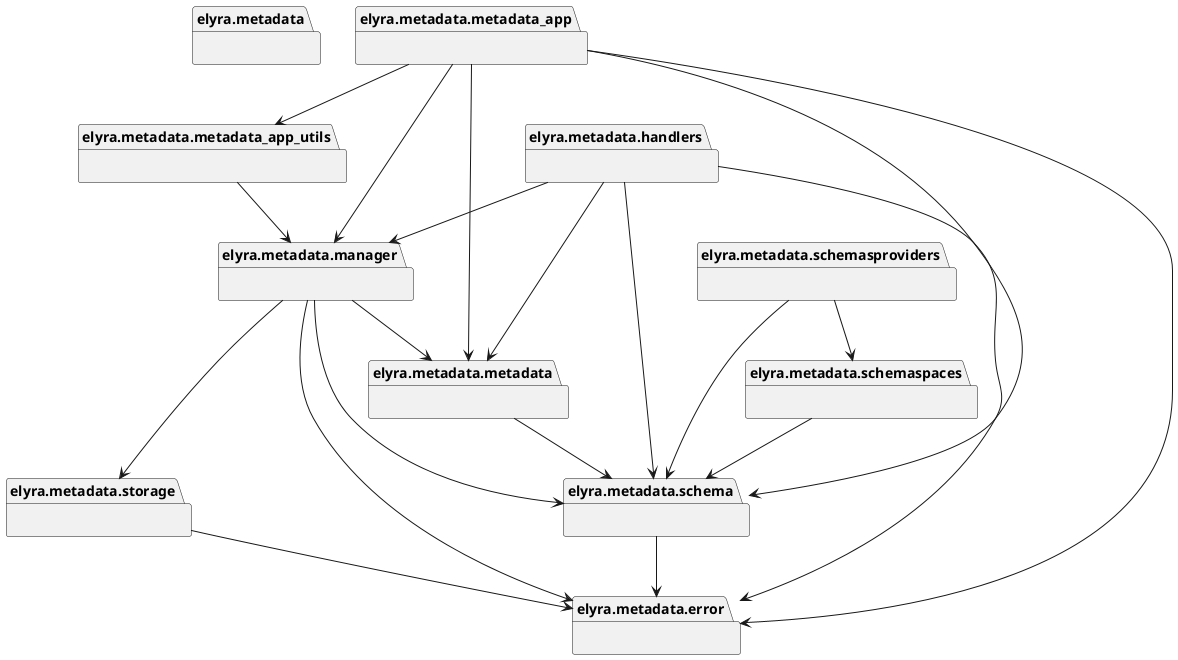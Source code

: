 @startuml packages
set namespaceSeparator none
package "elyra.metadata" as elyra.metadata {
}
package "elyra.metadata.error" as elyra.metadata.error {
}
package "elyra.metadata.handlers" as elyra.metadata.handlers {
}
package "elyra.metadata.manager" as elyra.metadata.manager {
}
package "elyra.metadata.metadata" as elyra.metadata.metadata {
}
package "elyra.metadata.metadata_app" as elyra.metadata.metadata_app {
}
package "elyra.metadata.metadata_app_utils" as elyra.metadata.metadata_app_utils {
}
package "elyra.metadata.schema" as elyra.metadata.schema {
}
package "elyra.metadata.schemaspaces" as elyra.metadata.schemaspaces {
}
package "elyra.metadata.schemasproviders" as elyra.metadata.schemasproviders {
}
package "elyra.metadata.storage" as elyra.metadata.storage {
}
elyra.metadata.handlers --> elyra.metadata.error
elyra.metadata.handlers --> elyra.metadata.manager
elyra.metadata.handlers --> elyra.metadata.metadata
elyra.metadata.handlers --> elyra.metadata.schema
elyra.metadata.manager --> elyra.metadata.error
elyra.metadata.manager --> elyra.metadata.metadata
elyra.metadata.manager --> elyra.metadata.schema
elyra.metadata.manager --> elyra.metadata.storage
elyra.metadata.metadata --> elyra.metadata.schema
elyra.metadata.metadata_app --> elyra.metadata.error
elyra.metadata.metadata_app --> elyra.metadata.manager
elyra.metadata.metadata_app --> elyra.metadata.metadata
elyra.metadata.metadata_app --> elyra.metadata.metadata_app_utils
elyra.metadata.metadata_app --> elyra.metadata.schema
elyra.metadata.metadata_app_utils --> elyra.metadata.manager
elyra.metadata.schema --> elyra.metadata.error
elyra.metadata.schemaspaces --> elyra.metadata.schema
elyra.metadata.schemasproviders --> elyra.metadata.schema
elyra.metadata.schemasproviders --> elyra.metadata.schemaspaces
elyra.metadata.storage --> elyra.metadata.error
@enduml

